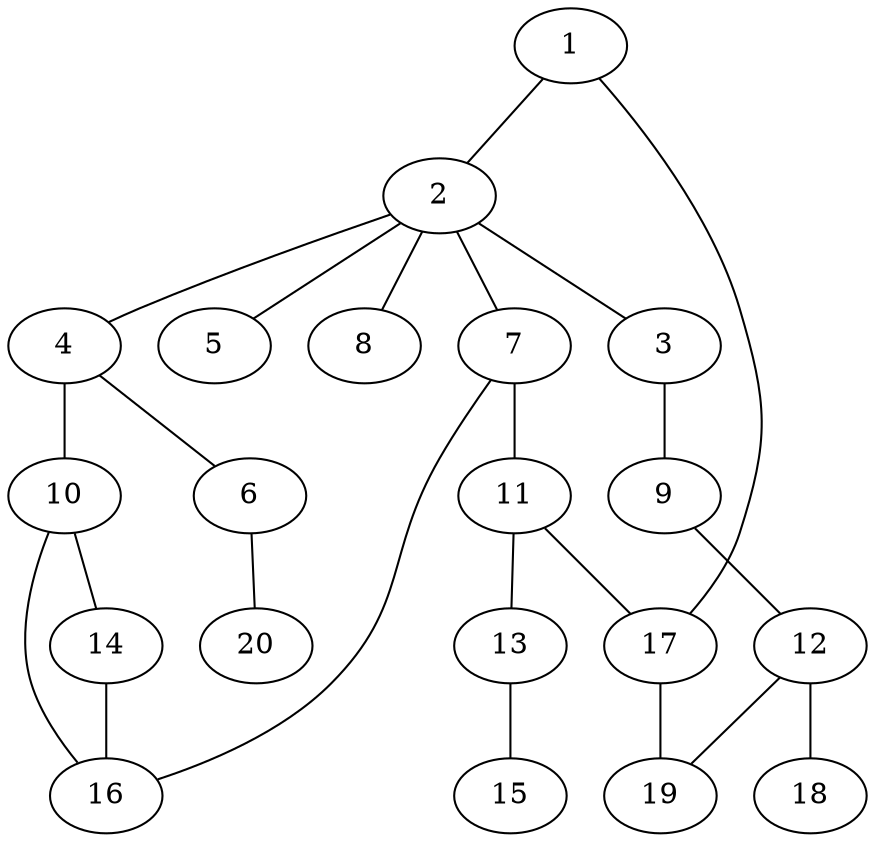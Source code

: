 graph graphname {1--2
1--17
2--3
2--4
2--5
2--7
2--8
3--9
4--6
4--10
6--20
7--11
7--16
9--12
10--14
10--16
11--13
11--17
12--18
12--19
13--15
14--16
17--19
}